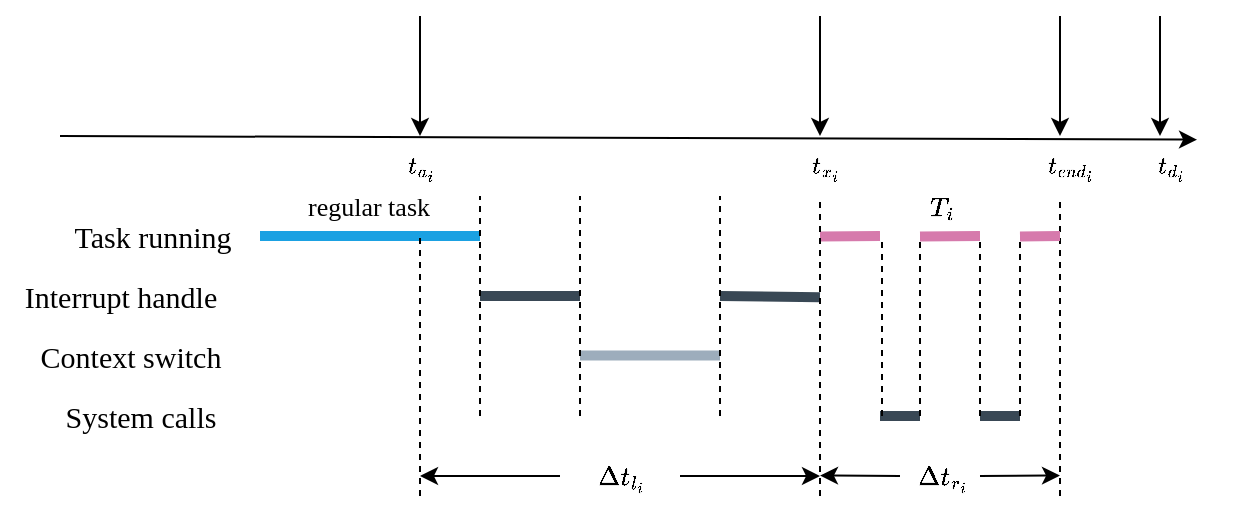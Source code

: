 <mxfile scale="1" border="0" disableSvgWarning="true" version="20.8.16" type="device"><diagram id="sbIwFdubj7dtMg1yJw_S" name="Page-1"><mxGraphModel dx="600" dy="418" grid="1" gridSize="10" guides="1" tooltips="1" connect="1" arrows="1" fold="1" page="1" pageScale="1" pageWidth="827" pageHeight="1169" math="1" shadow="0"><root><mxCell id="0"/><mxCell id="1" parent="0"/><mxCell id="2" value="" style="endArrow=classic;html=1;entryX=0.669;entryY=0.061;entryDx=0;entryDy=0;entryPerimeter=0;" parent="1" target="8" edge="1"><mxGeometry width="50" height="50" relative="1" as="geometry"><mxPoint x="110" y="260" as="sourcePoint"/><mxPoint x="780" y="260" as="targetPoint"/></mxGeometry></mxCell><mxCell id="3" value="" style="endArrow=classic;html=1;" parent="1" edge="1"><mxGeometry width="50" height="50" relative="1" as="geometry"><mxPoint x="290" y="200" as="sourcePoint"/><mxPoint x="290" y="260" as="targetPoint"/></mxGeometry></mxCell><mxCell id="6" value="&lt;font face=&quot;Times New Roman&quot;&gt;$$t_{x_i}$$&lt;/font&gt;" style="text;html=1;align=center;verticalAlign=middle;resizable=0;points=[];autosize=1;strokeColor=none;fillColor=none;" parent="1" vertex="1"><mxGeometry x="453" y="260" width="80" height="30" as="geometry"/></mxCell><mxCell id="7" value="" style="endArrow=classic;html=1;fontFamily=Times New Roman;" parent="1" edge="1"><mxGeometry width="50" height="50" relative="1" as="geometry"><mxPoint x="660" y="200" as="sourcePoint"/><mxPoint x="660" y="260" as="targetPoint"/></mxGeometry></mxCell><mxCell id="8" value="&lt;font face=&quot;Times New Roman&quot;&gt;$$t_{d_i}$$&lt;/font&gt;" style="text;html=1;align=center;verticalAlign=middle;resizable=0;points=[];autosize=1;strokeColor=none;fillColor=none;" parent="1" vertex="1"><mxGeometry x="625" y="260" width="80" height="30" as="geometry"/></mxCell><mxCell id="30" value="" style="endArrow=none;html=1;fontFamily=Times New Roman;strokeWidth=5;strokeColor=#1BA1E2;" parent="1" edge="1"><mxGeometry width="50" height="50" relative="1" as="geometry"><mxPoint x="210" y="310" as="sourcePoint"/><mxPoint x="320" y="310" as="targetPoint"/></mxGeometry></mxCell><mxCell id="31" value="" style="endArrow=none;html=1;fontFamily=Times New Roman;strokeWidth=5;strokeColor=#394855;" parent="1" edge="1"><mxGeometry width="50" height="50" relative="1" as="geometry"><mxPoint x="320" y="340" as="sourcePoint"/><mxPoint x="370" y="340" as="targetPoint"/></mxGeometry></mxCell><mxCell id="32" value="" style="endArrow=none;html=1;fontFamily=Times New Roman;strokeWidth=5;strokeColor=#9DADBC;" parent="1" edge="1"><mxGeometry width="50" height="50" relative="1" as="geometry"><mxPoint x="370" y="369.76" as="sourcePoint"/><mxPoint x="440" y="369.76" as="targetPoint"/></mxGeometry></mxCell><mxCell id="34" value="" style="endArrow=none;html=1;fontFamily=Times New Roman;strokeWidth=5;strokeColor=#394855;" parent="1" edge="1"><mxGeometry width="50" height="50" relative="1" as="geometry"><mxPoint x="440" y="340" as="sourcePoint"/><mxPoint x="490" y="340.61" as="targetPoint"/></mxGeometry></mxCell><mxCell id="36" value="" style="endArrow=classic;html=1;strokeWidth=1;fontFamily=Times New Roman;" parent="1" edge="1"><mxGeometry width="50" height="50" relative="1" as="geometry"><mxPoint x="490" y="200" as="sourcePoint"/><mxPoint x="490" y="260" as="targetPoint"/></mxGeometry></mxCell><mxCell id="37" value="" style="endArrow=none;html=1;fontFamily=Times New Roman;strokeWidth=5;strokeColor=#D67AAC;" parent="1" edge="1"><mxGeometry width="50" height="50" relative="1" as="geometry"><mxPoint x="490" y="310.21" as="sourcePoint"/><mxPoint x="520" y="310" as="targetPoint"/></mxGeometry></mxCell><mxCell id="39" value="" style="endArrow=none;dashed=1;html=1;strokeColor=#000000;strokeWidth=1;fontFamily=Times New Roman;" parent="1" edge="1"><mxGeometry width="50" height="50" relative="1" as="geometry"><mxPoint x="290" y="440" as="sourcePoint"/><mxPoint x="290" y="310" as="targetPoint"/></mxGeometry></mxCell><mxCell id="40" value="" style="endArrow=none;dashed=1;html=1;strokeColor=#000000;strokeWidth=1;fontFamily=Times New Roman;" parent="1" edge="1"><mxGeometry width="50" height="50" relative="1" as="geometry"><mxPoint x="370" y="400" as="sourcePoint"/><mxPoint x="370" y="290" as="targetPoint"/></mxGeometry></mxCell><mxCell id="41" value="" style="endArrow=none;dashed=1;html=1;strokeColor=#000000;strokeWidth=1;fontFamily=Times New Roman;" parent="1" edge="1"><mxGeometry width="50" height="50" relative="1" as="geometry"><mxPoint x="440" y="400" as="sourcePoint"/><mxPoint x="440" y="290" as="targetPoint"/></mxGeometry></mxCell><mxCell id="42" value="" style="endArrow=none;dashed=1;html=1;strokeColor=#000000;strokeWidth=1;fontFamily=Times New Roman;" parent="1" edge="1"><mxGeometry width="50" height="50" relative="1" as="geometry"><mxPoint x="490" y="440" as="sourcePoint"/><mxPoint x="490" y="290" as="targetPoint"/></mxGeometry></mxCell><mxCell id="43" value="" style="endArrow=none;dashed=1;html=1;strokeColor=#000000;strokeWidth=1;fontFamily=Times New Roman;" parent="1" edge="1"><mxGeometry width="50" height="50" relative="1" as="geometry"><mxPoint x="610" y="440" as="sourcePoint"/><mxPoint x="610" y="290" as="targetPoint"/></mxGeometry></mxCell><mxCell id="48" value="$$t_{a_i}$$" style="text;html=1;align=center;verticalAlign=middle;resizable=0;points=[];autosize=1;strokeColor=none;fillColor=none;fontFamily=Times New Roman;" parent="1" vertex="1"><mxGeometry x="250" y="260" width="80" height="30" as="geometry"/></mxCell><mxCell id="ed92ockTBPXU7JXmy0QS-48" value="&lt;font style=&quot;font-size: 15px;&quot; face=&quot;Times New Roman&quot;&gt;Task running&lt;/font&gt;" style="text;html=1;align=center;verticalAlign=middle;resizable=0;points=[];autosize=1;strokeColor=none;fillColor=none;" parent="1" vertex="1"><mxGeometry x="106" y="295" width="100" height="30" as="geometry"/></mxCell><mxCell id="ed92ockTBPXU7JXmy0QS-49" value="Interrupt handle" style="text;html=1;align=center;verticalAlign=middle;resizable=0;points=[];autosize=1;strokeColor=none;fillColor=none;fontSize=15;fontFamily=Times New Roman;" parent="1" vertex="1"><mxGeometry x="80" y="325" width="120" height="30" as="geometry"/></mxCell><mxCell id="ed92ockTBPXU7JXmy0QS-50" value="Context switch" style="text;html=1;align=center;verticalAlign=middle;resizable=0;points=[];autosize=1;strokeColor=none;fillColor=none;fontSize=15;fontFamily=Times New Roman;" parent="1" vertex="1"><mxGeometry x="90" y="355" width="110" height="30" as="geometry"/></mxCell><mxCell id="ed92ockTBPXU7JXmy0QS-51" value="&lt;font style=&quot;font-size: 13px;&quot; face=&quot;Times New Roman&quot;&gt;regular task&lt;/font&gt;" style="text;html=1;align=center;verticalAlign=middle;resizable=0;points=[];autosize=1;strokeColor=none;fillColor=none;" parent="1" vertex="1"><mxGeometry x="224" y="280" width="80" height="30" as="geometry"/></mxCell><mxCell id="ed92ockTBPXU7JXmy0QS-52" value="&lt;font style=&quot;font-size: 13px;&quot; face=&quot;Times New Roman&quot;&gt;$$T_i$$&lt;/font&gt;" style="text;html=1;align=center;verticalAlign=middle;resizable=0;points=[];autosize=1;strokeColor=none;fillColor=none;" parent="1" vertex="1"><mxGeometry x="516" y="280" width="70" height="30" as="geometry"/></mxCell><mxCell id="ed92ockTBPXU7JXmy0QS-53" value="" style="endArrow=classic;html=1;rounded=0;fontFamily=Times New Roman;fontSize=13;" parent="1" edge="1"><mxGeometry width="50" height="50" relative="1" as="geometry"><mxPoint x="610" y="200" as="sourcePoint"/><mxPoint x="610" y="260" as="targetPoint"/></mxGeometry></mxCell><mxCell id="ed92ockTBPXU7JXmy0QS-55" value="$$\Delta t_{l_i}$$" style="text;html=1;align=center;verticalAlign=middle;resizable=0;points=[];autosize=1;strokeColor=none;fillColor=none;fontSize=13;fontFamily=Times New Roman;" parent="1" vertex="1"><mxGeometry x="330" y="415" width="120" height="30" as="geometry"/></mxCell><mxCell id="ed92ockTBPXU7JXmy0QS-56" value="" style="endArrow=classic;html=1;rounded=0;fontFamily=Times New Roman;fontSize=13;" parent="1" edge="1"><mxGeometry width="50" height="50" relative="1" as="geometry"><mxPoint x="360" y="430" as="sourcePoint"/><mxPoint x="290" y="430" as="targetPoint"/></mxGeometry></mxCell><mxCell id="ed92ockTBPXU7JXmy0QS-57" value="" style="endArrow=classic;html=1;rounded=0;fontFamily=Times New Roman;fontSize=13;" parent="1" edge="1"><mxGeometry width="50" height="50" relative="1" as="geometry"><mxPoint x="420" y="430" as="sourcePoint"/><mxPoint x="490" y="430" as="targetPoint"/></mxGeometry></mxCell><mxCell id="ed92ockTBPXU7JXmy0QS-58" value="&lt;font face=&quot;Times New Roman&quot;&gt;$$t_{{end}_i}$$&lt;/font&gt;" style="text;html=1;align=center;verticalAlign=middle;resizable=0;points=[];autosize=1;strokeColor=none;fillColor=none;" parent="1" vertex="1"><mxGeometry x="560" y="260" width="110" height="30" as="geometry"/></mxCell><mxCell id="Z81Sl2jWVfrZROd2XMFU-48" value="" style="endArrow=none;html=1;rounded=0;strokeColor=#394855;fontFamily=Times New Roman;fontSize=13;fontColor=#000000;strokeWidth=5;" parent="1" edge="1"><mxGeometry width="50" height="50" relative="1" as="geometry"><mxPoint x="520" y="400" as="sourcePoint"/><mxPoint x="540" y="400" as="targetPoint"/></mxGeometry></mxCell><mxCell id="Z81Sl2jWVfrZROd2XMFU-49" value="" style="endArrow=none;dashed=1;html=1;strokeColor=#000000;strokeWidth=1;fontFamily=Times New Roman;" parent="1" edge="1"><mxGeometry width="50" height="50" relative="1" as="geometry"><mxPoint x="521.0" y="400" as="sourcePoint"/><mxPoint x="521" y="310" as="targetPoint"/></mxGeometry></mxCell><mxCell id="Z81Sl2jWVfrZROd2XMFU-50" value="" style="endArrow=none;dashed=1;html=1;strokeColor=#000000;strokeWidth=1;fontFamily=Times New Roman;" parent="1" edge="1"><mxGeometry width="50" height="50" relative="1" as="geometry"><mxPoint x="540.0" y="400" as="sourcePoint"/><mxPoint x="540" y="310" as="targetPoint"/></mxGeometry></mxCell><mxCell id="Z81Sl2jWVfrZROd2XMFU-51" value="" style="endArrow=none;html=1;fontFamily=Times New Roman;strokeWidth=5;strokeColor=#D67AAC;" parent="1" edge="1"><mxGeometry width="50" height="50" relative="1" as="geometry"><mxPoint x="540" y="310.21" as="sourcePoint"/><mxPoint x="570" y="310" as="targetPoint"/></mxGeometry></mxCell><mxCell id="Z81Sl2jWVfrZROd2XMFU-52" value="" style="endArrow=none;html=1;rounded=0;strokeColor=#394855;fontFamily=Times New Roman;fontSize=13;fontColor=#000000;strokeWidth=5;" parent="1" edge="1"><mxGeometry width="50" height="50" relative="1" as="geometry"><mxPoint x="570" y="400" as="sourcePoint"/><mxPoint x="590" y="400" as="targetPoint"/></mxGeometry></mxCell><mxCell id="Z81Sl2jWVfrZROd2XMFU-53" value="" style="endArrow=none;dashed=1;html=1;strokeColor=#000000;strokeWidth=1;fontFamily=Times New Roman;" parent="1" edge="1"><mxGeometry width="50" height="50" relative="1" as="geometry"><mxPoint x="570.0" y="400" as="sourcePoint"/><mxPoint x="570" y="310" as="targetPoint"/></mxGeometry></mxCell><mxCell id="Z81Sl2jWVfrZROd2XMFU-54" value="" style="endArrow=none;html=1;fontFamily=Times New Roman;strokeWidth=5;strokeColor=#D67AAC;" parent="1" edge="1"><mxGeometry width="50" height="50" relative="1" as="geometry"><mxPoint x="590" y="310.21" as="sourcePoint"/><mxPoint x="610" y="310" as="targetPoint"/></mxGeometry></mxCell><mxCell id="Z81Sl2jWVfrZROd2XMFU-55" value="" style="endArrow=none;dashed=1;html=1;strokeColor=#000000;strokeWidth=1;fontFamily=Times New Roman;" parent="1" edge="1"><mxGeometry width="50" height="50" relative="1" as="geometry"><mxPoint x="590.0" y="400" as="sourcePoint"/><mxPoint x="590" y="310" as="targetPoint"/></mxGeometry></mxCell><mxCell id="Z81Sl2jWVfrZROd2XMFU-56" value="System calls" style="text;html=1;align=center;verticalAlign=middle;resizable=0;points=[];autosize=1;strokeColor=none;fillColor=none;fontSize=15;fontFamily=Times New Roman;" parent="1" vertex="1"><mxGeometry x="100" y="385" width="100" height="30" as="geometry"/></mxCell><mxCell id="fG9wBOyYqsKI705VLzwC-48" value="" style="endArrow=none;dashed=1;html=1;strokeColor=#000000;strokeWidth=1;fontFamily=Times New Roman;" parent="1" edge="1"><mxGeometry width="50" height="50" relative="1" as="geometry"><mxPoint x="320" y="400" as="sourcePoint"/><mxPoint x="320" y="290" as="targetPoint"/></mxGeometry></mxCell><mxCell id="q1u3-_xXtblL0Vhb_JTG-48" value="" style="endArrow=classic;html=1;rounded=0;fontFamily=Times New Roman;fontSize=13;" parent="1" edge="1"><mxGeometry width="50" height="50" relative="1" as="geometry"><mxPoint x="570" y="430" as="sourcePoint"/><mxPoint x="610" y="429.76" as="targetPoint"/></mxGeometry></mxCell><mxCell id="q1u3-_xXtblL0Vhb_JTG-49" value="" style="endArrow=classic;html=1;rounded=0;fontFamily=Times New Roman;fontSize=13;" parent="1" edge="1"><mxGeometry width="50" height="50" relative="1" as="geometry"><mxPoint x="530" y="430" as="sourcePoint"/><mxPoint x="490" y="429.76" as="targetPoint"/></mxGeometry></mxCell><mxCell id="q1u3-_xXtblL0Vhb_JTG-50" value="$$\Delta t_{r_i}$$" style="text;html=1;align=center;verticalAlign=middle;resizable=0;points=[];autosize=1;strokeColor=none;fillColor=none;fontSize=13;fontFamily=Times New Roman;" parent="1" vertex="1"><mxGeometry x="491" y="415" width="120" height="30" as="geometry"/></mxCell></root></mxGraphModel></diagram></mxfile>